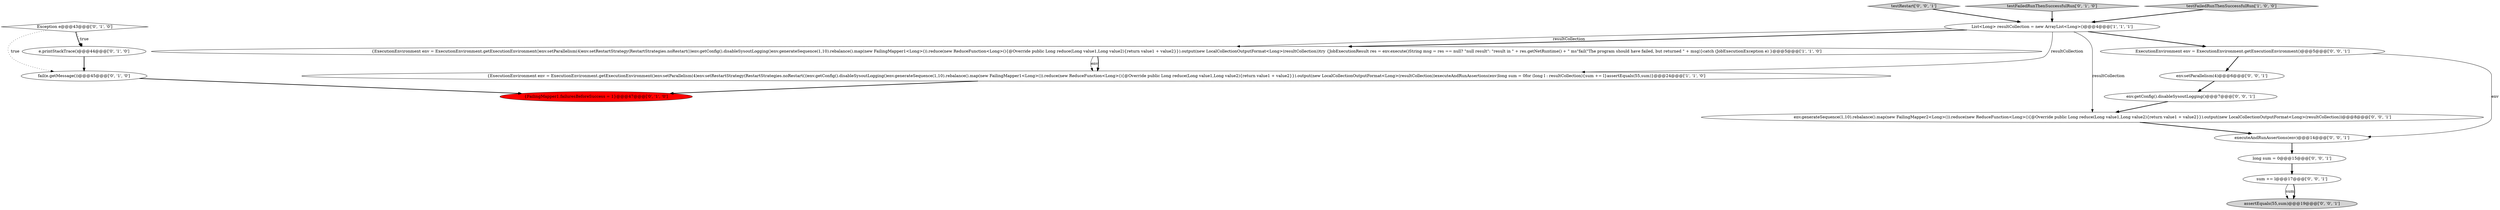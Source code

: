 digraph {
1 [style = filled, label = "{ExecutionEnvironment env = ExecutionEnvironment.getExecutionEnvironment()env.setParallelism(4)env.setRestartStrategy(RestartStrategies.noRestart())env.getConfig().disableSysoutLogging()env.generateSequence(1,10).rebalance().map(new FailingMapper1<Long>()).reduce(new ReduceFunction<Long>(){@Override public Long reduce(Long value1,Long value2){return value1 + value2}}).output(new LocalCollectionOutputFormat<Long>(resultCollection))try {JobExecutionResult res = env.execute()String msg = res == null? \"null result\": \"result in \" + res.getNetRuntime() + \" ms\"fail(\"The program should have failed, but returned \" + msg)}catch (JobExecutionException e) }@@@5@@@['1', '1', '0']", fillcolor = white, shape = ellipse image = "AAA0AAABBB1BBB"];
9 [style = filled, label = "testRestart['0', '0', '1']", fillcolor = lightgray, shape = diamond image = "AAA0AAABBB3BBB"];
14 [style = filled, label = "env.setParallelism(4)@@@6@@@['0', '0', '1']", fillcolor = white, shape = ellipse image = "AAA0AAABBB3BBB"];
6 [style = filled, label = "fail(e.getMessage())@@@45@@@['0', '1', '0']", fillcolor = white, shape = ellipse image = "AAA0AAABBB2BBB"];
8 [style = filled, label = "testFailedRunThenSuccessfulRun['0', '1', '0']", fillcolor = lightgray, shape = diamond image = "AAA0AAABBB2BBB"];
12 [style = filled, label = "ExecutionEnvironment env = ExecutionEnvironment.getExecutionEnvironment()@@@5@@@['0', '0', '1']", fillcolor = white, shape = ellipse image = "AAA0AAABBB3BBB"];
16 [style = filled, label = "long sum = 0@@@15@@@['0', '0', '1']", fillcolor = white, shape = ellipse image = "AAA0AAABBB3BBB"];
7 [style = filled, label = "e.printStackTrace()@@@44@@@['0', '1', '0']", fillcolor = white, shape = ellipse image = "AAA0AAABBB2BBB"];
5 [style = filled, label = "{FailingMapper1.failuresBeforeSuccess = 1}@@@47@@@['0', '1', '0']", fillcolor = red, shape = ellipse image = "AAA1AAABBB2BBB"];
15 [style = filled, label = "executeAndRunAssertions(env)@@@14@@@['0', '0', '1']", fillcolor = white, shape = ellipse image = "AAA0AAABBB3BBB"];
13 [style = filled, label = "env.generateSequence(1,10).rebalance().map(new FailingMapper2<Long>()).reduce(new ReduceFunction<Long>(){@Override public Long reduce(Long value1,Long value2){return value1 + value2}}).output(new LocalCollectionOutputFormat<Long>(resultCollection))@@@8@@@['0', '0', '1']", fillcolor = white, shape = ellipse image = "AAA0AAABBB3BBB"];
2 [style = filled, label = "{ExecutionEnvironment env = ExecutionEnvironment.getExecutionEnvironment()env.setParallelism(4)env.setRestartStrategy(RestartStrategies.noRestart())env.getConfig().disableSysoutLogging()env.generateSequence(1,10).rebalance().map(new FailingMapper1<Long>()).reduce(new ReduceFunction<Long>(){@Override public Long reduce(Long value1,Long value2){return value1 + value2}}).output(new LocalCollectionOutputFormat<Long>(resultCollection))executeAndRunAssertions(env)long sum = 0for (long l : resultCollection){sum += l}assertEquals(55,sum)}@@@24@@@['1', '1', '0']", fillcolor = white, shape = ellipse image = "AAA0AAABBB1BBB"];
0 [style = filled, label = "List<Long> resultCollection = new ArrayList<Long>()@@@4@@@['1', '1', '1']", fillcolor = white, shape = ellipse image = "AAA0AAABBB1BBB"];
10 [style = filled, label = "env.getConfig().disableSysoutLogging()@@@7@@@['0', '0', '1']", fillcolor = white, shape = ellipse image = "AAA0AAABBB3BBB"];
11 [style = filled, label = "assertEquals(55,sum)@@@19@@@['0', '0', '1']", fillcolor = lightgray, shape = ellipse image = "AAA0AAABBB3BBB"];
3 [style = filled, label = "testFailedRunThenSuccessfulRun['1', '0', '0']", fillcolor = lightgray, shape = diamond image = "AAA0AAABBB1BBB"];
17 [style = filled, label = "sum += l@@@17@@@['0', '0', '1']", fillcolor = white, shape = ellipse image = "AAA0AAABBB3BBB"];
4 [style = filled, label = "Exception e@@@43@@@['0', '1', '0']", fillcolor = white, shape = diamond image = "AAA0AAABBB2BBB"];
4->6 [style = dotted, label="true"];
9->0 [style = bold, label=""];
0->12 [style = bold, label=""];
14->10 [style = bold, label=""];
4->7 [style = dotted, label="true"];
0->1 [style = solid, label="resultCollection"];
1->2 [style = solid, label="env"];
16->17 [style = bold, label=""];
15->16 [style = bold, label=""];
4->7 [style = bold, label=""];
3->0 [style = bold, label=""];
8->0 [style = bold, label=""];
0->13 [style = solid, label="resultCollection"];
6->5 [style = bold, label=""];
10->13 [style = bold, label=""];
0->1 [style = bold, label=""];
0->2 [style = solid, label="resultCollection"];
7->6 [style = bold, label=""];
12->14 [style = bold, label=""];
12->15 [style = solid, label="env"];
1->2 [style = bold, label=""];
13->15 [style = bold, label=""];
17->11 [style = solid, label="sum"];
2->5 [style = bold, label=""];
17->11 [style = bold, label=""];
}
